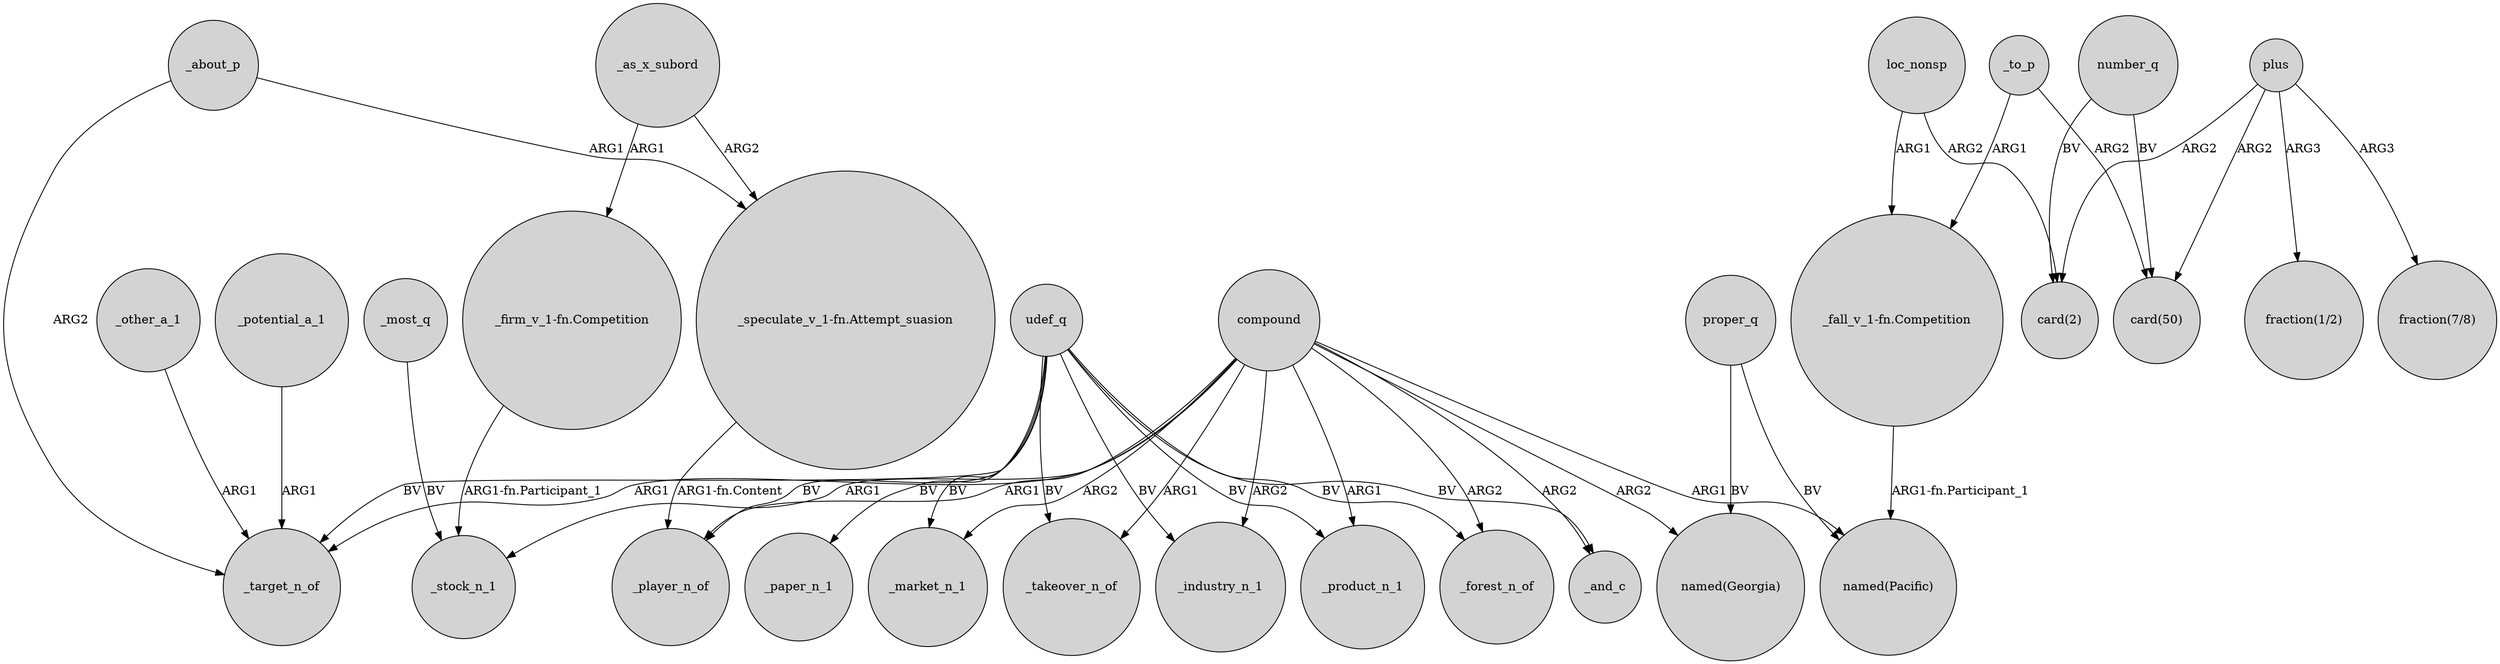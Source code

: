 digraph {
	node [shape=circle style=filled]
	compound -> _target_n_of [label=ARG1]
	proper_q -> "named(Georgia)" [label=BV]
	udef_q -> _market_n_1 [label=BV]
	compound -> _player_n_of [label=ARG1]
	"_fall_v_1-fn.Competition" -> "named(Pacific)" [label="ARG1-fn.Participant_1"]
	plus -> "fraction(1/2)" [label=ARG3]
	_to_p -> "_fall_v_1-fn.Competition" [label=ARG1]
	_most_q -> _stock_n_1 [label=BV]
	loc_nonsp -> "card(2)" [label=ARG2]
	compound -> _industry_n_1 [label=ARG2]
	number_q -> "card(2)" [label=BV]
	_as_x_subord -> "_speculate_v_1-fn.Attempt_suasion" [label=ARG2]
	udef_q -> _paper_n_1 [label=BV]
	compound -> _market_n_1 [label=ARG2]
	udef_q -> _forest_n_of [label=BV]
	_about_p -> _target_n_of [label=ARG2]
	loc_nonsp -> "_fall_v_1-fn.Competition" [label=ARG1]
	udef_q -> _product_n_1 [label=BV]
	udef_q -> _and_c [label=BV]
	plus -> "card(50)" [label=ARG2]
	compound -> _forest_n_of [label=ARG2]
	compound -> _and_c [label=ARG2]
	compound -> _stock_n_1 [label=ARG1]
	compound -> "named(Pacific)" [label=ARG1]
	compound -> _takeover_n_of [label=ARG1]
	udef_q -> _takeover_n_of [label=BV]
	udef_q -> _target_n_of [label=BV]
	plus -> "fraction(7/8)" [label=ARG3]
	_other_a_1 -> _target_n_of [label=ARG1]
	udef_q -> _player_n_of [label=BV]
	_potential_a_1 -> _target_n_of [label=ARG1]
	proper_q -> "named(Pacific)" [label=BV]
	_as_x_subord -> "_firm_v_1-fn.Competition" [label=ARG1]
	udef_q -> _industry_n_1 [label=BV]
	"_speculate_v_1-fn.Attempt_suasion" -> _player_n_of [label="ARG1-fn.Content"]
	plus -> "card(2)" [label=ARG2]
	compound -> _product_n_1 [label=ARG1]
	_to_p -> "card(50)" [label=ARG2]
	compound -> "named(Georgia)" [label=ARG2]
	number_q -> "card(50)" [label=BV]
	"_firm_v_1-fn.Competition" -> _stock_n_1 [label="ARG1-fn.Participant_1"]
	_about_p -> "_speculate_v_1-fn.Attempt_suasion" [label=ARG1]
}
